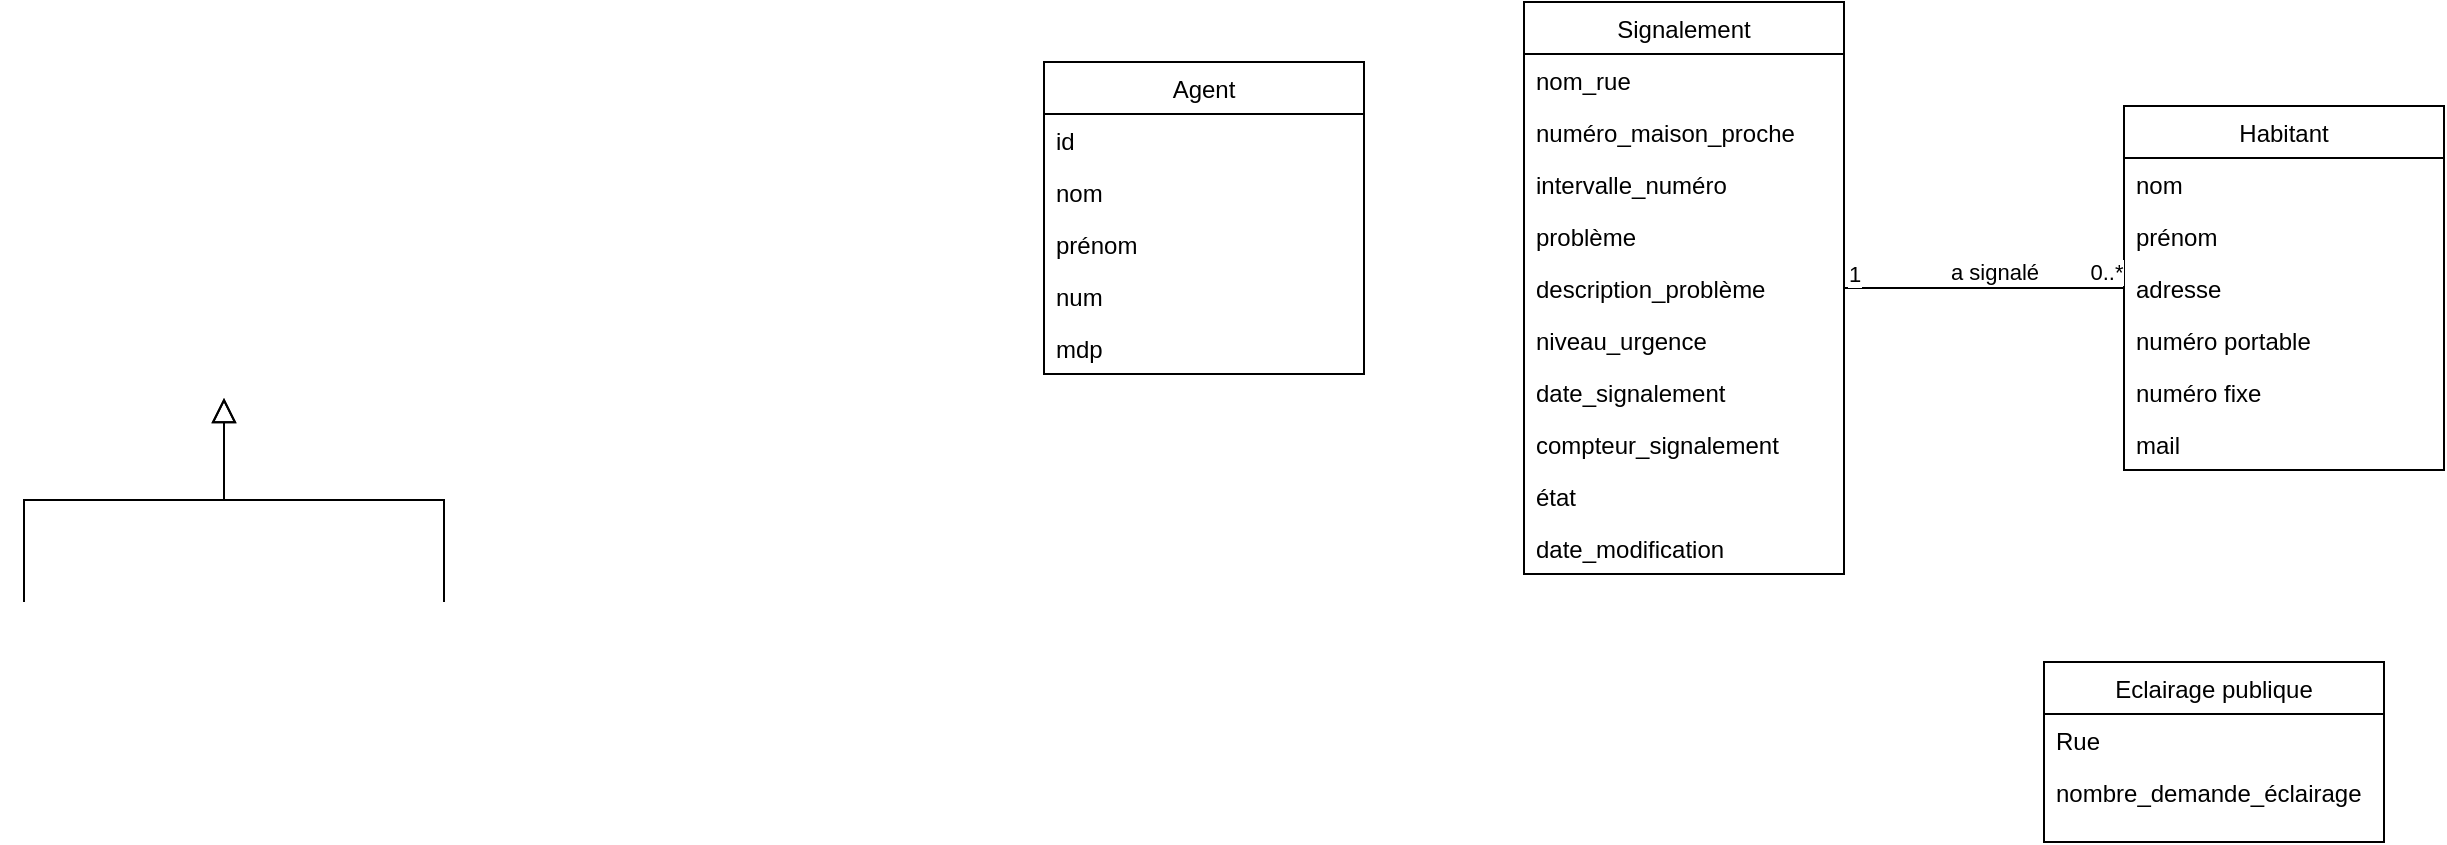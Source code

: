 <mxfile version="20.8.13" type="github">
  <diagram id="C5RBs43oDa-KdzZeNtuy" name="Page-1">
    <mxGraphModel dx="921" dy="442" grid="1" gridSize="10" guides="1" tooltips="1" connect="1" arrows="1" fold="1" page="1" pageScale="1" pageWidth="827" pageHeight="1169" math="0" shadow="0">
      <root>
        <mxCell id="WIyWlLk6GJQsqaUBKTNV-0" />
        <mxCell id="WIyWlLk6GJQsqaUBKTNV-1" parent="WIyWlLk6GJQsqaUBKTNV-0" />
        <mxCell id="zkfFHV4jXpPFQw0GAbJ--12" value="" style="endArrow=block;endSize=10;endFill=0;shadow=0;strokeWidth=1;rounded=0;edgeStyle=elbowEdgeStyle;elbow=vertical;" parent="WIyWlLk6GJQsqaUBKTNV-1" edge="1">
          <mxGeometry width="160" relative="1" as="geometry">
            <mxPoint x="200" y="360" as="sourcePoint" />
            <mxPoint x="300" y="258" as="targetPoint" />
          </mxGeometry>
        </mxCell>
        <mxCell id="zkfFHV4jXpPFQw0GAbJ--16" value="" style="endArrow=block;endSize=10;endFill=0;shadow=0;strokeWidth=1;rounded=0;edgeStyle=elbowEdgeStyle;elbow=vertical;" parent="WIyWlLk6GJQsqaUBKTNV-1" edge="1">
          <mxGeometry width="160" relative="1" as="geometry">
            <mxPoint x="410" y="360" as="sourcePoint" />
            <mxPoint x="300" y="258" as="targetPoint" />
          </mxGeometry>
        </mxCell>
        <mxCell id="a4HGGJTkRF5EX1A3wKiu-0" value="Signalement" style="swimlane;fontStyle=0;align=center;verticalAlign=top;childLayout=stackLayout;horizontal=1;startSize=26;horizontalStack=0;resizeParent=1;resizeLast=0;collapsible=1;marginBottom=0;rounded=0;shadow=0;strokeWidth=1;" parent="WIyWlLk6GJQsqaUBKTNV-1" vertex="1">
          <mxGeometry x="950" y="60" width="160" height="286" as="geometry">
            <mxRectangle x="550" y="140" width="160" height="26" as="alternateBounds" />
          </mxGeometry>
        </mxCell>
        <mxCell id="a4HGGJTkRF5EX1A3wKiu-1" value="nom_rue" style="text;align=left;verticalAlign=top;spacingLeft=4;spacingRight=4;overflow=hidden;rotatable=0;points=[[0,0.5],[1,0.5]];portConstraint=eastwest;" parent="a4HGGJTkRF5EX1A3wKiu-0" vertex="1">
          <mxGeometry y="26" width="160" height="26" as="geometry" />
        </mxCell>
        <mxCell id="a4HGGJTkRF5EX1A3wKiu-2" value="numéro_maison_proche" style="text;align=left;verticalAlign=top;spacingLeft=4;spacingRight=4;overflow=hidden;rotatable=0;points=[[0,0.5],[1,0.5]];portConstraint=eastwest;rounded=0;shadow=0;html=0;" parent="a4HGGJTkRF5EX1A3wKiu-0" vertex="1">
          <mxGeometry y="52" width="160" height="26" as="geometry" />
        </mxCell>
        <mxCell id="a4HGGJTkRF5EX1A3wKiu-3" value="intervalle_numéro" style="text;align=left;verticalAlign=top;spacingLeft=4;spacingRight=4;overflow=hidden;rotatable=0;points=[[0,0.5],[1,0.5]];portConstraint=eastwest;rounded=0;shadow=0;html=0;" parent="a4HGGJTkRF5EX1A3wKiu-0" vertex="1">
          <mxGeometry y="78" width="160" height="26" as="geometry" />
        </mxCell>
        <mxCell id="a4HGGJTkRF5EX1A3wKiu-4" value="problème" style="text;align=left;verticalAlign=top;spacingLeft=4;spacingRight=4;overflow=hidden;rotatable=0;points=[[0,0.5],[1,0.5]];portConstraint=eastwest;rounded=0;shadow=0;html=0;" parent="a4HGGJTkRF5EX1A3wKiu-0" vertex="1">
          <mxGeometry y="104" width="160" height="26" as="geometry" />
        </mxCell>
        <mxCell id="a4HGGJTkRF5EX1A3wKiu-5" value="description_problème" style="text;align=left;verticalAlign=top;spacingLeft=4;spacingRight=4;overflow=hidden;rotatable=0;points=[[0,0.5],[1,0.5]];portConstraint=eastwest;rounded=0;shadow=0;html=0;" parent="a4HGGJTkRF5EX1A3wKiu-0" vertex="1">
          <mxGeometry y="130" width="160" height="26" as="geometry" />
        </mxCell>
        <mxCell id="a4HGGJTkRF5EX1A3wKiu-6" value="niveau_urgence" style="text;align=left;verticalAlign=top;spacingLeft=4;spacingRight=4;overflow=hidden;rotatable=0;points=[[0,0.5],[1,0.5]];portConstraint=eastwest;" parent="a4HGGJTkRF5EX1A3wKiu-0" vertex="1">
          <mxGeometry y="156" width="160" height="26" as="geometry" />
        </mxCell>
        <mxCell id="a4HGGJTkRF5EX1A3wKiu-7" value="date_signalement" style="text;align=left;verticalAlign=top;spacingLeft=4;spacingRight=4;overflow=hidden;rotatable=0;points=[[0,0.5],[1,0.5]];portConstraint=eastwest;" parent="a4HGGJTkRF5EX1A3wKiu-0" vertex="1">
          <mxGeometry y="182" width="160" height="26" as="geometry" />
        </mxCell>
        <mxCell id="a4HGGJTkRF5EX1A3wKiu-15" value="compteur_signalement" style="text;align=left;verticalAlign=top;spacingLeft=4;spacingRight=4;overflow=hidden;rotatable=0;points=[[0,0.5],[1,0.5]];portConstraint=eastwest;" parent="a4HGGJTkRF5EX1A3wKiu-0" vertex="1">
          <mxGeometry y="208" width="160" height="26" as="geometry" />
        </mxCell>
        <mxCell id="a4HGGJTkRF5EX1A3wKiu-16" value="état" style="text;align=left;verticalAlign=top;spacingLeft=4;spacingRight=4;overflow=hidden;rotatable=0;points=[[0,0.5],[1,0.5]];portConstraint=eastwest;" parent="a4HGGJTkRF5EX1A3wKiu-0" vertex="1">
          <mxGeometry y="234" width="160" height="26" as="geometry" />
        </mxCell>
        <mxCell id="a4HGGJTkRF5EX1A3wKiu-17" value="date_modification" style="text;align=left;verticalAlign=top;spacingLeft=4;spacingRight=4;overflow=hidden;rotatable=0;points=[[0,0.5],[1,0.5]];portConstraint=eastwest;" parent="a4HGGJTkRF5EX1A3wKiu-0" vertex="1">
          <mxGeometry y="260" width="160" height="26" as="geometry" />
        </mxCell>
        <mxCell id="a4HGGJTkRF5EX1A3wKiu-8" value="Habitant" style="swimlane;fontStyle=0;align=center;verticalAlign=top;childLayout=stackLayout;horizontal=1;startSize=26;horizontalStack=0;resizeParent=1;resizeLast=0;collapsible=1;marginBottom=0;rounded=0;shadow=0;strokeWidth=1;" parent="WIyWlLk6GJQsqaUBKTNV-1" vertex="1">
          <mxGeometry x="1250" y="112" width="160" height="182" as="geometry">
            <mxRectangle x="340" y="380" width="170" height="26" as="alternateBounds" />
          </mxGeometry>
        </mxCell>
        <mxCell id="a4HGGJTkRF5EX1A3wKiu-9" value="nom" style="text;align=left;verticalAlign=top;spacingLeft=4;spacingRight=4;overflow=hidden;rotatable=0;points=[[0,0.5],[1,0.5]];portConstraint=eastwest;" parent="a4HGGJTkRF5EX1A3wKiu-8" vertex="1">
          <mxGeometry y="26" width="160" height="26" as="geometry" />
        </mxCell>
        <mxCell id="a4HGGJTkRF5EX1A3wKiu-10" value="prénom" style="text;align=left;verticalAlign=top;spacingLeft=4;spacingRight=4;overflow=hidden;rotatable=0;points=[[0,0.5],[1,0.5]];portConstraint=eastwest;" parent="a4HGGJTkRF5EX1A3wKiu-8" vertex="1">
          <mxGeometry y="52" width="160" height="26" as="geometry" />
        </mxCell>
        <mxCell id="a4HGGJTkRF5EX1A3wKiu-11" value="adresse" style="text;align=left;verticalAlign=top;spacingLeft=4;spacingRight=4;overflow=hidden;rotatable=0;points=[[0,0.5],[1,0.5]];portConstraint=eastwest;" parent="a4HGGJTkRF5EX1A3wKiu-8" vertex="1">
          <mxGeometry y="78" width="160" height="26" as="geometry" />
        </mxCell>
        <mxCell id="a4HGGJTkRF5EX1A3wKiu-12" value="numéro portable" style="text;align=left;verticalAlign=top;spacingLeft=4;spacingRight=4;overflow=hidden;rotatable=0;points=[[0,0.5],[1,0.5]];portConstraint=eastwest;" parent="a4HGGJTkRF5EX1A3wKiu-8" vertex="1">
          <mxGeometry y="104" width="160" height="26" as="geometry" />
        </mxCell>
        <mxCell id="a4HGGJTkRF5EX1A3wKiu-14" value="numéro fixe" style="text;align=left;verticalAlign=top;spacingLeft=4;spacingRight=4;overflow=hidden;rotatable=0;points=[[0,0.5],[1,0.5]];portConstraint=eastwest;" parent="a4HGGJTkRF5EX1A3wKiu-8" vertex="1">
          <mxGeometry y="130" width="160" height="26" as="geometry" />
        </mxCell>
        <mxCell id="a4HGGJTkRF5EX1A3wKiu-13" value="mail" style="text;align=left;verticalAlign=top;spacingLeft=4;spacingRight=4;overflow=hidden;rotatable=0;points=[[0,0.5],[1,0.5]];portConstraint=eastwest;" parent="a4HGGJTkRF5EX1A3wKiu-8" vertex="1">
          <mxGeometry y="156" width="160" height="26" as="geometry" />
        </mxCell>
        <mxCell id="a4HGGJTkRF5EX1A3wKiu-19" value="Agent" style="swimlane;fontStyle=0;align=center;verticalAlign=top;childLayout=stackLayout;horizontal=1;startSize=26;horizontalStack=0;resizeParent=1;resizeLast=0;collapsible=1;marginBottom=0;rounded=0;shadow=0;strokeWidth=1;" parent="WIyWlLk6GJQsqaUBKTNV-1" vertex="1">
          <mxGeometry x="710" y="90" width="160" height="156" as="geometry">
            <mxRectangle x="550" y="140" width="160" height="26" as="alternateBounds" />
          </mxGeometry>
        </mxCell>
        <mxCell id="a4HGGJTkRF5EX1A3wKiu-20" value="id" style="text;align=left;verticalAlign=top;spacingLeft=4;spacingRight=4;overflow=hidden;rotatable=0;points=[[0,0.5],[1,0.5]];portConstraint=eastwest;" parent="a4HGGJTkRF5EX1A3wKiu-19" vertex="1">
          <mxGeometry y="26" width="160" height="26" as="geometry" />
        </mxCell>
        <mxCell id="9CGpK-nVqgoO_j8XY4aX-1" value="nom" style="text;align=left;verticalAlign=top;spacingLeft=4;spacingRight=4;overflow=hidden;rotatable=0;points=[[0,0.5],[1,0.5]];portConstraint=eastwest;" vertex="1" parent="a4HGGJTkRF5EX1A3wKiu-19">
          <mxGeometry y="52" width="160" height="26" as="geometry" />
        </mxCell>
        <mxCell id="9CGpK-nVqgoO_j8XY4aX-4" value="prénom" style="text;align=left;verticalAlign=top;spacingLeft=4;spacingRight=4;overflow=hidden;rotatable=0;points=[[0,0.5],[1,0.5]];portConstraint=eastwest;" vertex="1" parent="a4HGGJTkRF5EX1A3wKiu-19">
          <mxGeometry y="78" width="160" height="26" as="geometry" />
        </mxCell>
        <mxCell id="9CGpK-nVqgoO_j8XY4aX-2" value="num" style="text;align=left;verticalAlign=top;spacingLeft=4;spacingRight=4;overflow=hidden;rotatable=0;points=[[0,0.5],[1,0.5]];portConstraint=eastwest;" vertex="1" parent="a4HGGJTkRF5EX1A3wKiu-19">
          <mxGeometry y="104" width="160" height="26" as="geometry" />
        </mxCell>
        <mxCell id="9CGpK-nVqgoO_j8XY4aX-3" value="mdp" style="text;align=left;verticalAlign=top;spacingLeft=4;spacingRight=4;overflow=hidden;rotatable=0;points=[[0,0.5],[1,0.5]];portConstraint=eastwest;" vertex="1" parent="a4HGGJTkRF5EX1A3wKiu-19">
          <mxGeometry y="130" width="160" height="26" as="geometry" />
        </mxCell>
        <mxCell id="a4HGGJTkRF5EX1A3wKiu-27" value="Eclairage publique" style="swimlane;fontStyle=0;align=center;verticalAlign=top;childLayout=stackLayout;horizontal=1;startSize=26;horizontalStack=0;resizeParent=1;resizeLast=0;collapsible=1;marginBottom=0;rounded=0;shadow=0;strokeWidth=1;" parent="WIyWlLk6GJQsqaUBKTNV-1" vertex="1">
          <mxGeometry x="1210" y="390" width="170" height="90" as="geometry">
            <mxRectangle x="550" y="140" width="160" height="26" as="alternateBounds" />
          </mxGeometry>
        </mxCell>
        <mxCell id="a4HGGJTkRF5EX1A3wKiu-28" value="Rue" style="text;align=left;verticalAlign=top;spacingLeft=4;spacingRight=4;overflow=hidden;rotatable=0;points=[[0,0.5],[1,0.5]];portConstraint=eastwest;" parent="a4HGGJTkRF5EX1A3wKiu-27" vertex="1">
          <mxGeometry y="26" width="170" height="26" as="geometry" />
        </mxCell>
        <mxCell id="a4HGGJTkRF5EX1A3wKiu-29" value="nombre_demande_éclairage" style="text;align=left;verticalAlign=top;spacingLeft=4;spacingRight=4;overflow=hidden;rotatable=0;points=[[0,0.5],[1,0.5]];portConstraint=eastwest;rounded=0;shadow=0;html=0;" parent="a4HGGJTkRF5EX1A3wKiu-27" vertex="1">
          <mxGeometry y="52" width="170" height="26" as="geometry" />
        </mxCell>
        <mxCell id="9CGpK-nVqgoO_j8XY4aX-0" value="" style="endArrow=none;html=1;rounded=0;" edge="1" parent="WIyWlLk6GJQsqaUBKTNV-1" source="a4HGGJTkRF5EX1A3wKiu-0" target="a4HGGJTkRF5EX1A3wKiu-8">
          <mxGeometry width="50" height="50" relative="1" as="geometry">
            <mxPoint x="770" y="200" as="sourcePoint" />
            <mxPoint x="820" y="150" as="targetPoint" />
          </mxGeometry>
        </mxCell>
        <mxCell id="9CGpK-nVqgoO_j8XY4aX-5" value="1" style="edgeLabel;html=1;align=center;verticalAlign=middle;resizable=0;points=[];" vertex="1" connectable="0" parent="9CGpK-nVqgoO_j8XY4aX-0">
          <mxGeometry x="0.761" y="1" relative="1" as="geometry">
            <mxPoint x="-119" y="-6" as="offset" />
          </mxGeometry>
        </mxCell>
        <mxCell id="9CGpK-nVqgoO_j8XY4aX-6" value="0..*" style="edgeLabel;html=1;align=center;verticalAlign=middle;resizable=0;points=[];" vertex="1" connectable="0" parent="9CGpK-nVqgoO_j8XY4aX-0">
          <mxGeometry x="0.863" relative="1" as="geometry">
            <mxPoint y="-8" as="offset" />
          </mxGeometry>
        </mxCell>
        <mxCell id="9CGpK-nVqgoO_j8XY4aX-7" value="a signalé" style="edgeLabel;html=1;align=center;verticalAlign=middle;resizable=0;points=[];" vertex="1" connectable="0" parent="9CGpK-nVqgoO_j8XY4aX-0">
          <mxGeometry x="0.118" relative="1" as="geometry">
            <mxPoint x="-4" y="-8" as="offset" />
          </mxGeometry>
        </mxCell>
      </root>
    </mxGraphModel>
  </diagram>
</mxfile>
